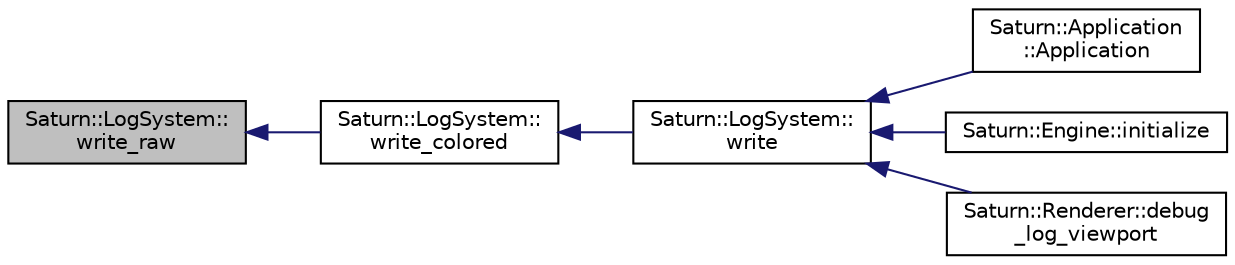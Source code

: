 digraph "Saturn::LogSystem::write_raw"
{
  edge [fontname="Helvetica",fontsize="10",labelfontname="Helvetica",labelfontsize="10"];
  node [fontname="Helvetica",fontsize="10",shape=record];
  rankdir="LR";
  Node18 [label="Saturn::LogSystem::\lwrite_raw",height=0.2,width=0.4,color="black", fillcolor="grey75", style="filled", fontcolor="black"];
  Node18 -> Node19 [dir="back",color="midnightblue",fontsize="10",style="solid",fontname="Helvetica"];
  Node19 [label="Saturn::LogSystem::\lwrite_colored",height=0.2,width=0.4,color="black", fillcolor="white", style="filled",URL="$class_saturn_1_1_log_system.html#a477ee92097499a28744de407fb12c0dd"];
  Node19 -> Node20 [dir="back",color="midnightblue",fontsize="10",style="solid",fontname="Helvetica"];
  Node20 [label="Saturn::LogSystem::\lwrite",height=0.2,width=0.4,color="black", fillcolor="white", style="filled",URL="$class_saturn_1_1_log_system.html#a81bd1711a0ed95e64bd345aa7681217e"];
  Node20 -> Node21 [dir="back",color="midnightblue",fontsize="10",style="solid",fontname="Helvetica"];
  Node21 [label="Saturn::Application\l::Application",height=0.2,width=0.4,color="black", fillcolor="white", style="filled",URL="$class_saturn_1_1_application.html#aaafa436d6d0bece4451d49f401b338f1"];
  Node20 -> Node22 [dir="back",color="midnightblue",fontsize="10",style="solid",fontname="Helvetica"];
  Node22 [label="Saturn::Engine::initialize",height=0.2,width=0.4,color="black", fillcolor="white", style="filled",URL="$class_saturn_1_1_engine.html#acb3df3e4dbbafcef300403602d41e5fb"];
  Node20 -> Node23 [dir="back",color="midnightblue",fontsize="10",style="solid",fontname="Helvetica"];
  Node23 [label="Saturn::Renderer::debug\l_log_viewport",height=0.2,width=0.4,color="black", fillcolor="white", style="filled",URL="$class_saturn_1_1_renderer.html#a79c8a965dc33001d6f70b41b77c884f1"];
}
